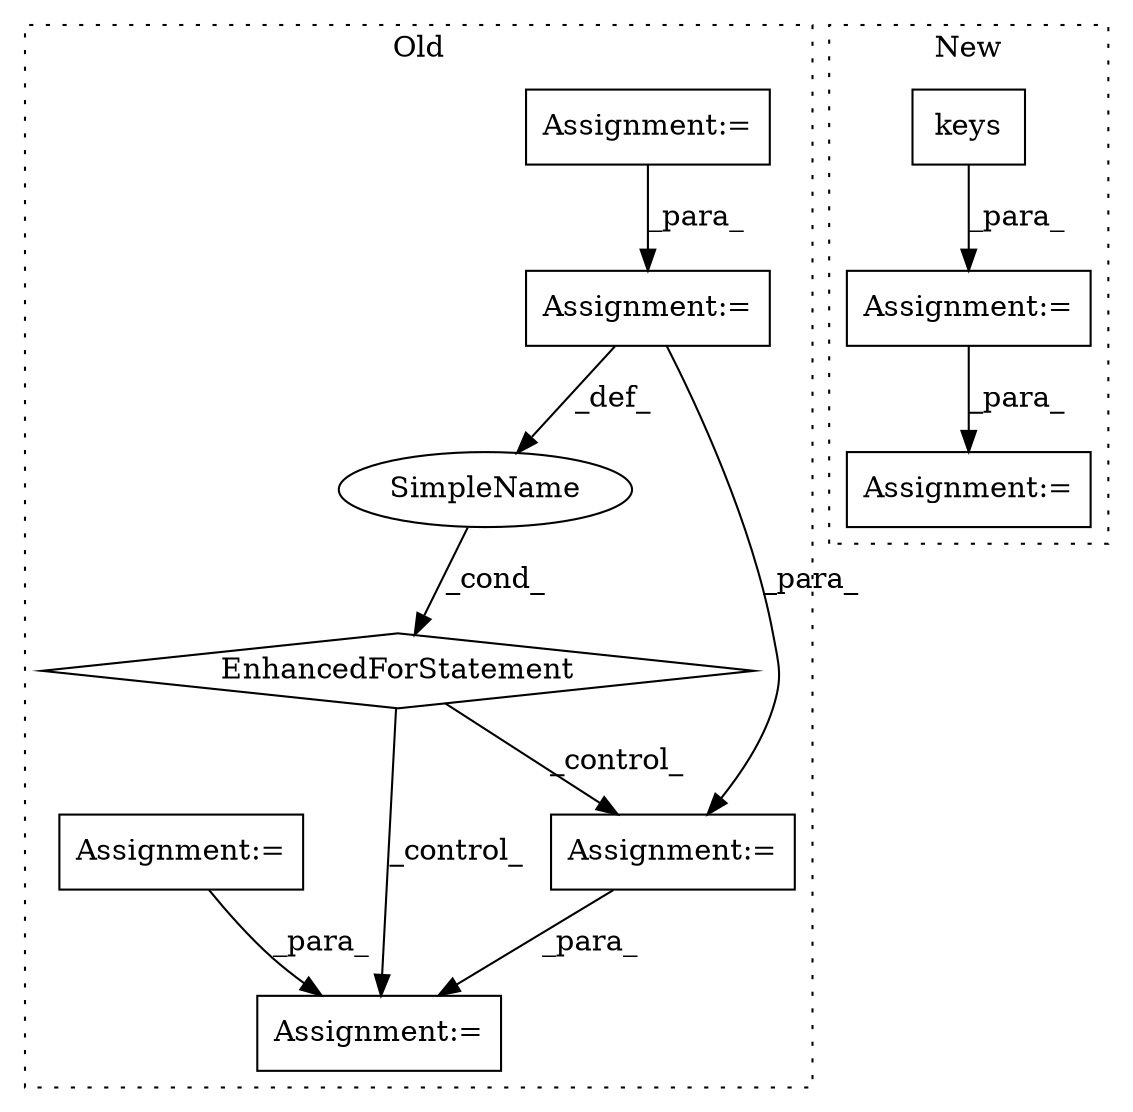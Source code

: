 digraph G {
subgraph cluster0 {
1 [label="EnhancedForStatement" a="70" s="12937,13058" l="63,2" shape="diamond"];
3 [label="Assignment:=" a="7" s="12880" l="1" shape="box"];
5 [label="Assignment:=" a="7" s="13095" l="2" shape="box"];
6 [label="SimpleName" a="42" s="13016" l="1" shape="ellipse"];
7 [label="Assignment:=" a="7" s="12928" l="1" shape="box"];
9 [label="Assignment:=" a="7" s="12937,13058" l="63,2" shape="box"];
10 [label="Assignment:=" a="7" s="13069" l="1" shape="box"];
label = "Old";
style="dotted";
}
subgraph cluster1 {
2 [label="keys" a="32" s="13017" l="6" shape="box"];
4 [label="Assignment:=" a="7" s="13157" l="1" shape="box"];
8 [label="Assignment:=" a="7" s="13115" l="25" shape="box"];
label = "New";
style="dotted";
}
1 -> 5 [label="_control_"];
1 -> 10 [label="_control_"];
2 -> 8 [label="_para_"];
3 -> 9 [label="_para_"];
6 -> 1 [label="_cond_"];
7 -> 5 [label="_para_"];
8 -> 4 [label="_para_"];
9 -> 10 [label="_para_"];
9 -> 6 [label="_def_"];
10 -> 5 [label="_para_"];
}